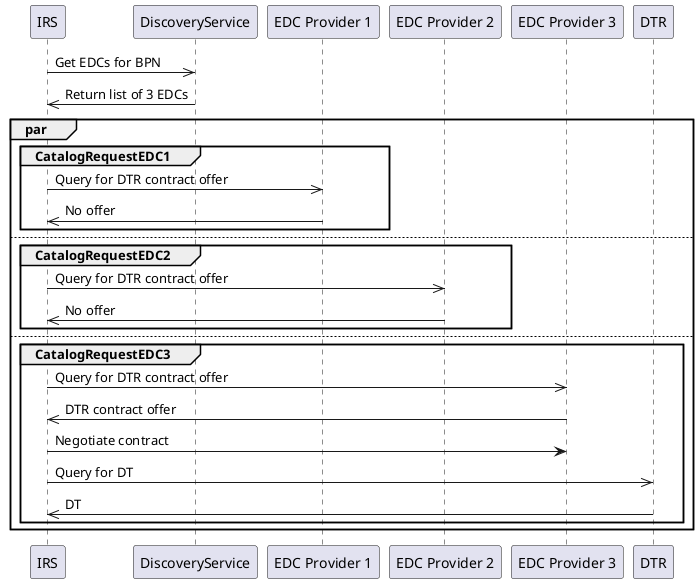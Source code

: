 @startuml
participant IRS
participant DiscoveryService
participant "EDC Provider 1" as EDCProvider1
participant "EDC Provider 2" as EDCProvider2
participant "EDC Provider 3" as EDCProvider3
participant DTR

IRS ->> DiscoveryService: Get EDCs for BPN
DiscoveryService ->> IRS: Return list of 3 EDCs

par
    group CatalogRequestEDC1
        IRS ->> EDCProvider1: Query for DTR contract offer
        EDCProvider1 ->> IRS: No offer
    end

    else

    group CatalogRequestEDC2
        IRS ->> EDCProvider2: Query for DTR contract offer
        EDCProvider2 ->> IRS: No offer
    end

    else

    group CatalogRequestEDC3
        IRS ->> EDCProvider3: Query for DTR contract offer
        EDCProvider3 ->> IRS: DTR contract offer
        IRS -> EDCProvider3: Negotiate contract
        IRS ->> DTR: Query for DT
        DTR ->> IRS: DT
    end
end
@enduml